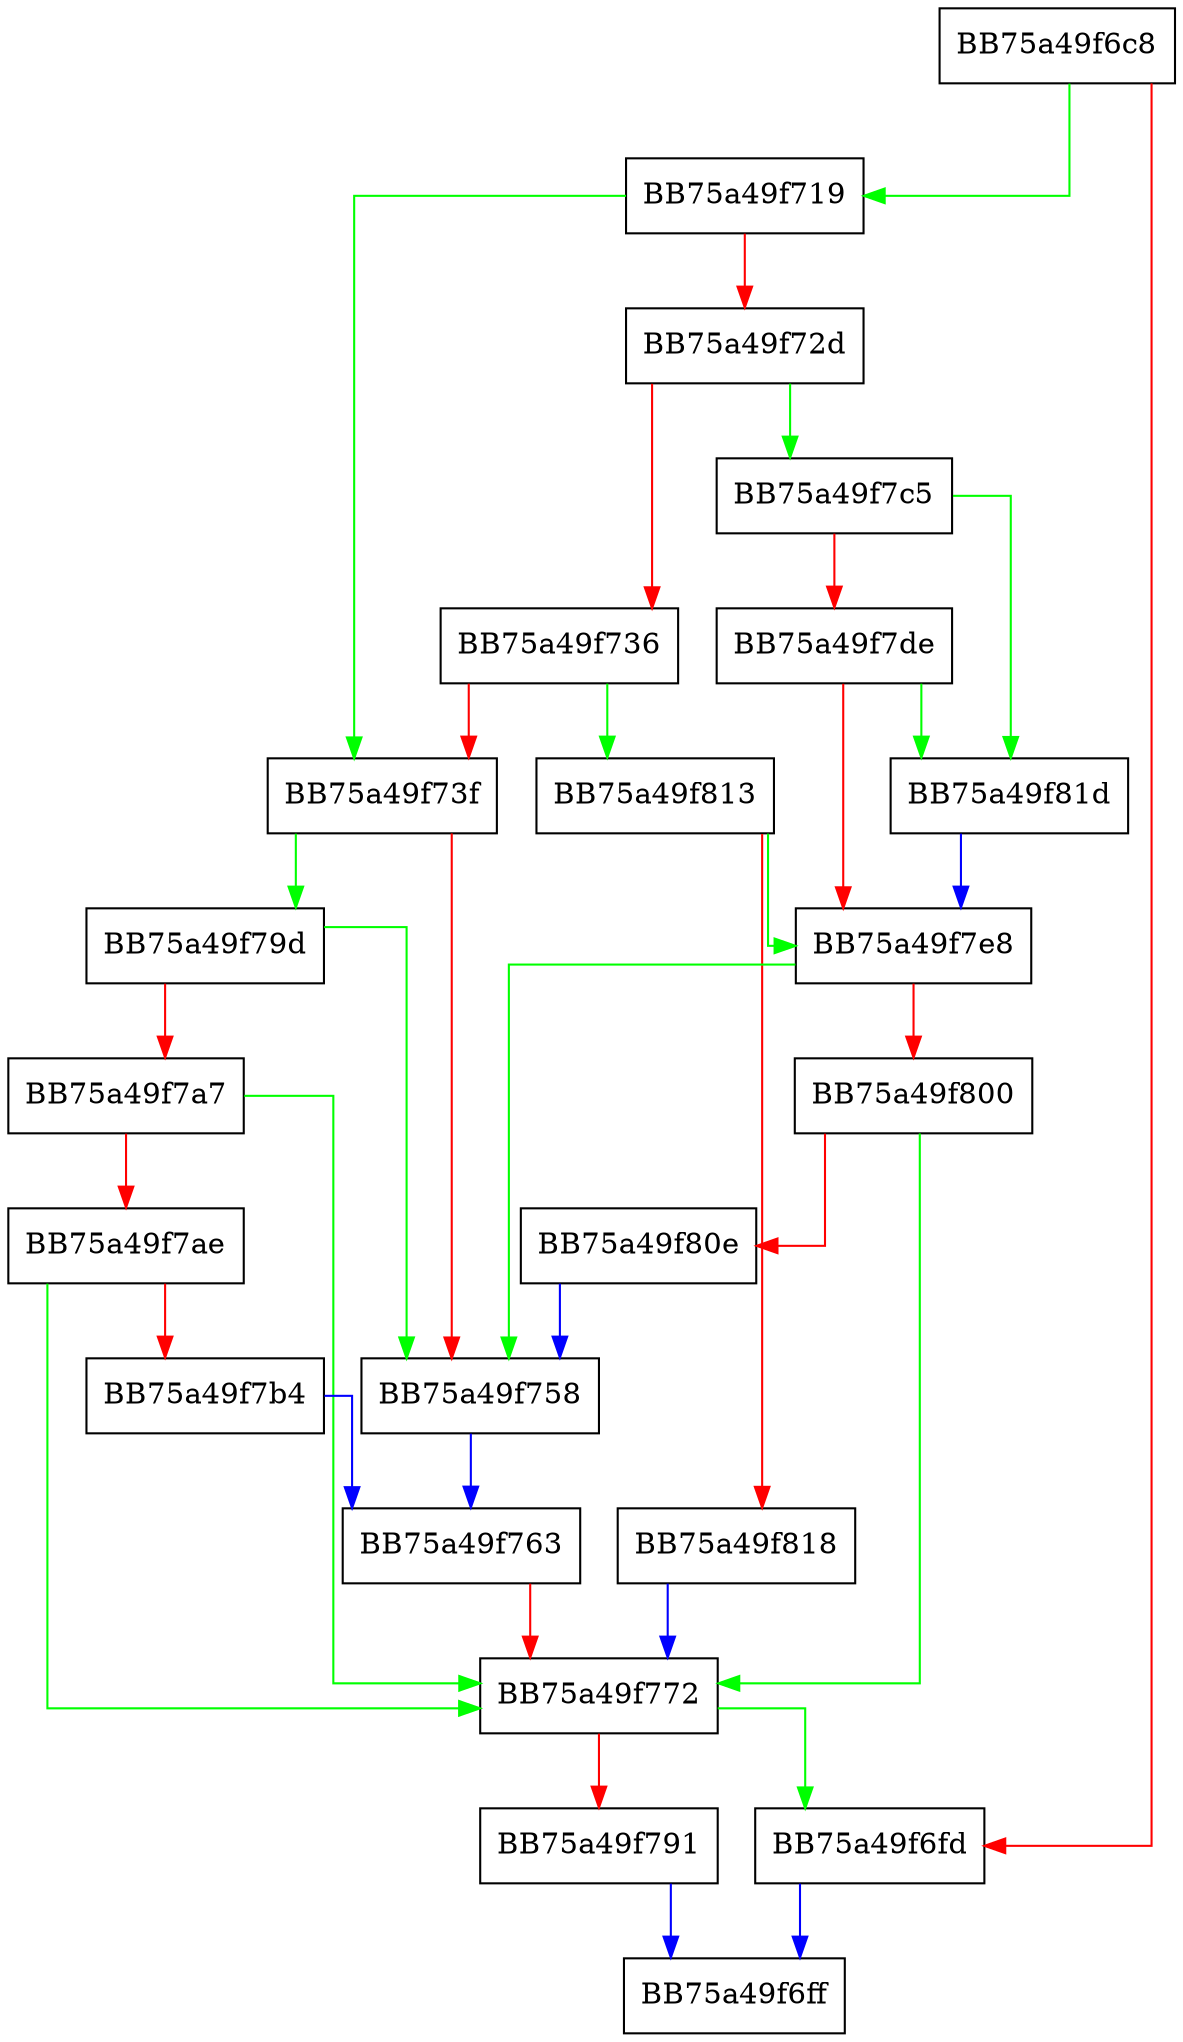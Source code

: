 digraph ReportSpynetExtraAttribute {
  node [shape="box"];
  graph [splines=ortho];
  BB75a49f6c8 -> BB75a49f719 [color="green"];
  BB75a49f6c8 -> BB75a49f6fd [color="red"];
  BB75a49f6fd -> BB75a49f6ff [color="blue"];
  BB75a49f719 -> BB75a49f73f [color="green"];
  BB75a49f719 -> BB75a49f72d [color="red"];
  BB75a49f72d -> BB75a49f7c5 [color="green"];
  BB75a49f72d -> BB75a49f736 [color="red"];
  BB75a49f736 -> BB75a49f813 [color="green"];
  BB75a49f736 -> BB75a49f73f [color="red"];
  BB75a49f73f -> BB75a49f79d [color="green"];
  BB75a49f73f -> BB75a49f758 [color="red"];
  BB75a49f758 -> BB75a49f763 [color="blue"];
  BB75a49f763 -> BB75a49f772 [color="red"];
  BB75a49f772 -> BB75a49f6fd [color="green"];
  BB75a49f772 -> BB75a49f791 [color="red"];
  BB75a49f791 -> BB75a49f6ff [color="blue"];
  BB75a49f79d -> BB75a49f758 [color="green"];
  BB75a49f79d -> BB75a49f7a7 [color="red"];
  BB75a49f7a7 -> BB75a49f772 [color="green"];
  BB75a49f7a7 -> BB75a49f7ae [color="red"];
  BB75a49f7ae -> BB75a49f772 [color="green"];
  BB75a49f7ae -> BB75a49f7b4 [color="red"];
  BB75a49f7b4 -> BB75a49f763 [color="blue"];
  BB75a49f7c5 -> BB75a49f81d [color="green"];
  BB75a49f7c5 -> BB75a49f7de [color="red"];
  BB75a49f7de -> BB75a49f81d [color="green"];
  BB75a49f7de -> BB75a49f7e8 [color="red"];
  BB75a49f7e8 -> BB75a49f758 [color="green"];
  BB75a49f7e8 -> BB75a49f800 [color="red"];
  BB75a49f800 -> BB75a49f772 [color="green"];
  BB75a49f800 -> BB75a49f80e [color="red"];
  BB75a49f80e -> BB75a49f758 [color="blue"];
  BB75a49f813 -> BB75a49f7e8 [color="green"];
  BB75a49f813 -> BB75a49f818 [color="red"];
  BB75a49f818 -> BB75a49f772 [color="blue"];
  BB75a49f81d -> BB75a49f7e8 [color="blue"];
}